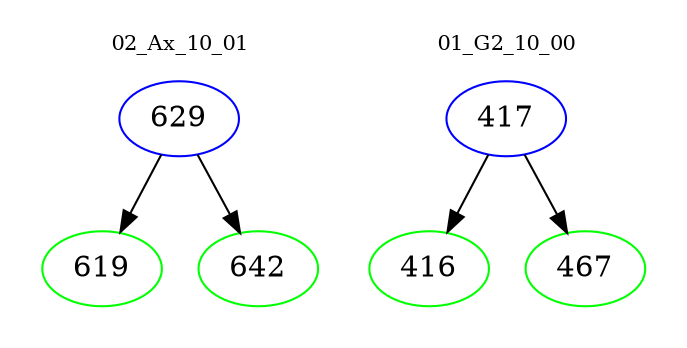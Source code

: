 digraph{
subgraph cluster_0 {
color = white
label = "02_Ax_10_01";
fontsize=10;
T0_629 [label="629", color="blue"]
T0_629 -> T0_619 [color="black"]
T0_619 [label="619", color="green"]
T0_629 -> T0_642 [color="black"]
T0_642 [label="642", color="green"]
}
subgraph cluster_1 {
color = white
label = "01_G2_10_00";
fontsize=10;
T1_417 [label="417", color="blue"]
T1_417 -> T1_416 [color="black"]
T1_416 [label="416", color="green"]
T1_417 -> T1_467 [color="black"]
T1_467 [label="467", color="green"]
}
}
